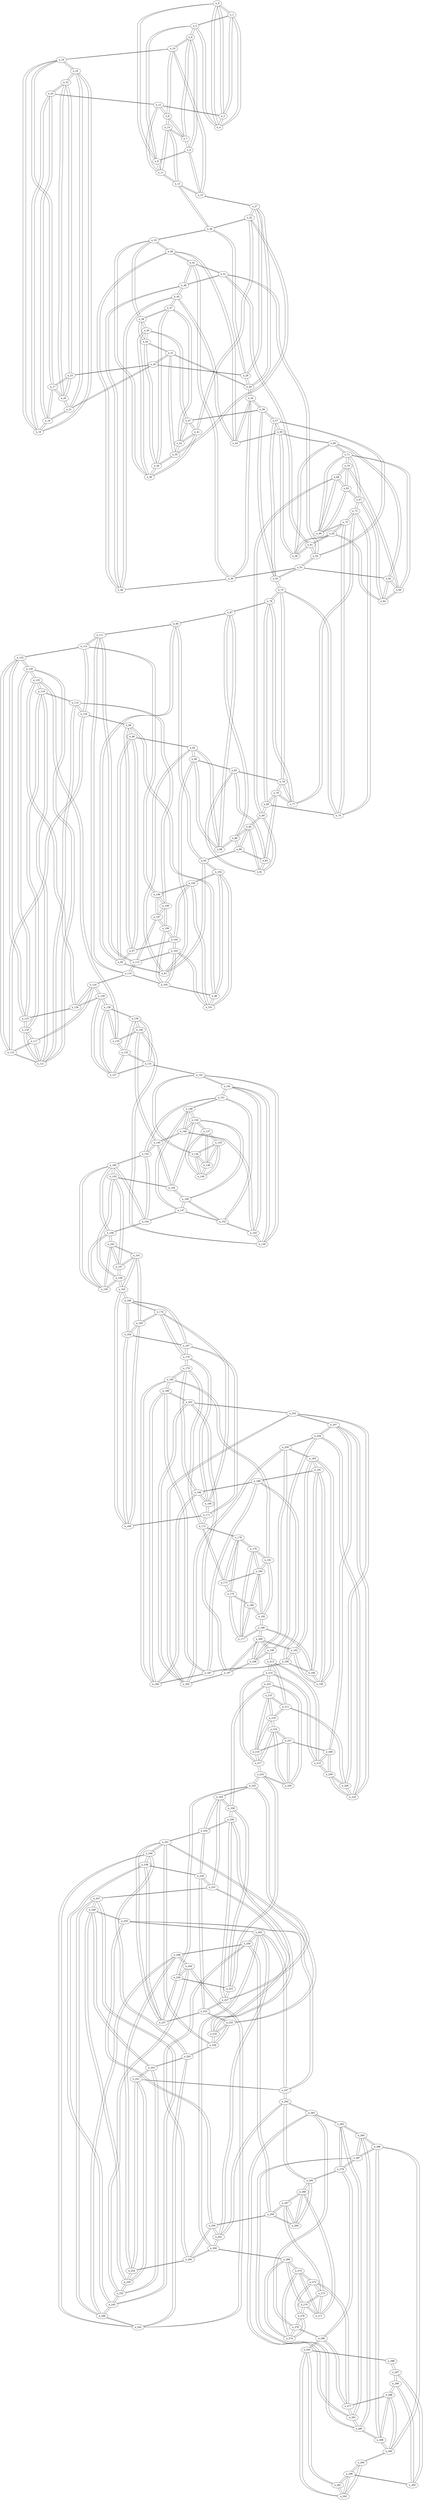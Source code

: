 graph g10 {
n_0--n_1
n_0--n_2
n_0--n_4
n_0--n_9
n_1--n_0
n_1--n_2
n_1--n_3
n_1--n_4
n_2--n_0
n_2--n_1
n_2--n_4
n_2--n_12
n_3--n_1
n_3--n_4
n_3--n_6
n_3--n_9
n_4--n_0
n_4--n_1
n_4--n_2
n_4--n_3
n_5--n_6
n_5--n_7
n_5--n_9
n_5--n_15
n_6--n_3
n_6--n_5
n_6--n_7
n_6--n_10
n_7--n_5
n_7--n_6
n_7--n_8
n_7--n_14
n_8--n_7
n_8--n_10
n_8--n_12
n_8--n_14
n_9--n_0
n_9--n_3
n_9--n_5
n_9--n_11
n_10--n_6
n_10--n_8
n_10--n_15
n_10--n_16
n_11--n_9
n_11--n_12
n_11--n_13
n_11--n_14
n_12--n_2
n_12--n_8
n_12--n_11
n_12--n_24
n_13--n_11
n_13--n_14
n_13--n_15
n_13--n_30
n_14--n_7
n_14--n_8
n_14--n_11
n_14--n_13
n_15--n_5
n_15--n_10
n_15--n_13
n_15--n_27
n_16--n_10
n_16--n_17
n_16--n_19
n_16--n_25
n_17--n_16
n_17--n_18
n_17--n_20
n_17--n_23
n_18--n_17
n_18--n_19
n_18--n_21
n_18--n_24
n_19--n_16
n_19--n_18
n_19--n_24
n_19--n_25
n_20--n_17
n_20--n_21
n_20--n_22
n_20--n_23
n_21--n_18
n_21--n_20
n_21--n_25
n_21--n_26
n_22--n_20
n_22--n_23
n_22--n_24
n_22--n_25
n_23--n_17
n_23--n_20
n_23--n_22
n_23--n_26
n_24--n_12
n_24--n_18
n_24--n_19
n_24--n_22
n_25--n_16
n_25--n_19
n_25--n_21
n_25--n_22
n_26--n_21
n_26--n_23
n_26--n_28
n_26--n_31
n_27--n_15
n_27--n_28
n_27--n_29
n_27--n_32
n_28--n_26
n_28--n_27
n_28--n_29
n_28--n_30
n_29--n_27
n_29--n_28
n_29--n_31
n_29--n_44
n_30--n_13
n_30--n_28
n_30--n_32
n_30--n_33
n_31--n_26
n_31--n_29
n_31--n_34
n_31--n_35
n_32--n_27
n_32--n_30
n_32--n_35
n_32--n_41
n_33--n_30
n_33--n_36
n_33--n_38
n_33--n_49
n_34--n_31
n_34--n_38
n_34--n_39
n_34--n_40
n_35--n_31
n_35--n_32
n_35--n_39
n_35--n_42
n_36--n_33
n_36--n_39
n_36--n_40
n_36--n_41
n_37--n_38
n_37--n_39
n_37--n_42
n_37--n_45
n_38--n_33
n_38--n_34
n_38--n_37
n_38--n_40
n_39--n_34
n_39--n_35
n_39--n_36
n_39--n_37
n_40--n_34
n_40--n_36
n_40--n_38
n_40--n_47
n_41--n_32
n_41--n_36
n_41--n_42
n_41--n_47
n_42--n_35
n_42--n_37
n_42--n_41
n_42--n_47
n_43--n_44
n_43--n_45
n_43--n_49
n_43--n_59
n_44--n_29
n_44--n_43
n_44--n_50
n_44--n_56
n_45--n_37
n_45--n_43
n_45--n_46
n_45--n_48
n_46--n_45
n_46--n_48
n_46--n_49
n_46--n_50
n_47--n_40
n_47--n_41
n_47--n_42
n_47--n_56
n_48--n_45
n_48--n_46
n_48--n_51
n_48--n_52
n_49--n_33
n_49--n_43
n_49--n_46
n_49--n_52
n_50--n_44
n_50--n_46
n_50--n_52
n_50--n_53
n_51--n_48
n_51--n_52
n_51--n_54
n_51--n_61
n_52--n_48
n_52--n_49
n_52--n_50
n_52--n_51
n_53--n_50
n_53--n_54
n_53--n_55
n_53--n_62
n_54--n_51
n_54--n_53
n_54--n_57
n_54--n_61
n_55--n_53
n_55--n_56
n_55--n_57
n_55--n_75
n_56--n_44
n_56--n_47
n_56--n_55
n_56--n_57
n_57--n_54
n_57--n_55
n_57--n_56
n_57--n_59
n_58--n_59
n_58--n_60
n_58--n_61
n_58--n_63
n_59--n_43
n_59--n_57
n_59--n_58
n_59--n_60
n_60--n_58
n_60--n_59
n_60--n_62
n_60--n_71
n_61--n_51
n_61--n_54
n_61--n_58
n_61--n_63
n_62--n_53
n_62--n_60
n_62--n_64
n_62--n_69
n_63--n_58
n_63--n_61
n_63--n_64
n_63--n_73
n_64--n_62
n_64--n_63
n_64--n_67
n_64--n_69
n_65--n_66
n_65--n_67
n_65--n_68
n_65--n_70
n_66--n_65
n_66--n_68
n_66--n_71
n_66--n_73
n_67--n_64
n_67--n_65
n_67--n_71
n_67--n_72
n_68--n_65
n_68--n_66
n_68--n_70
n_68--n_84
n_69--n_62
n_69--n_64
n_69--n_70
n_69--n_71
n_70--n_65
n_70--n_68
n_70--n_69
n_70--n_71
n_71--n_60
n_71--n_66
n_71--n_67
n_71--n_69
n_71--n_70
n_72--n_67
n_72--n_73
n_72--n_74
n_72--n_77
n_73--n_63
n_73--n_66
n_73--n_72
n_73--n_74
n_74--n_72
n_74--n_73
n_74--n_75
n_74--n_80
n_75--n_55
n_75--n_74
n_75--n_78
n_75--n_79
n_76--n_77
n_76--n_78
n_76--n_80
n_76--n_83
n_77--n_72
n_77--n_76
n_77--n_78
n_77--n_79
n_78--n_75
n_78--n_76
n_78--n_77
n_78--n_82
n_79--n_75
n_79--n_77
n_79--n_80
n_79--n_87
n_80--n_74
n_80--n_76
n_80--n_79
n_80--n_84
n_81--n_82
n_81--n_83
n_81--n_84
n_81--n_85
n_82--n_78
n_82--n_81
n_82--n_83
n_82--n_90
n_83--n_76
n_83--n_81
n_83--n_82
n_83--n_89
n_84--n_68
n_84--n_80
n_84--n_81
n_84--n_85
n_85--n_81
n_85--n_84
n_85--n_86
n_85--n_89
n_86--n_85
n_86--n_87
n_86--n_88
n_86--n_89
n_87--n_79
n_87--n_86
n_87--n_88
n_87--n_94
n_88--n_86
n_88--n_87
n_88--n_90
n_88--n_92
n_89--n_83
n_89--n_85
n_89--n_86
n_89--n_93
n_90--n_82
n_90--n_88
n_90--n_91
n_90--n_92
n_91--n_90
n_91--n_92
n_91--n_93
n_91--n_95
n_92--n_88
n_92--n_90
n_92--n_91
n_92--n_96
n_93--n_89
n_93--n_91
n_93--n_94
n_93--n_102
n_94--n_87
n_94--n_93
n_94--n_95
n_94--n_111
n_95--n_91
n_95--n_94
n_95--n_96
n_95--n_97
n_96--n_92
n_96--n_95
n_96--n_97
n_96--n_98
n_97--n_95
n_97--n_96
n_97--n_98
n_97--n_104
n_98--n_96
n_98--n_97
n_98--n_99
n_98--n_116
n_99--n_98
n_99--n_101
n_99--n_102
n_99--n_105
n_100--n_101
n_100--n_102
n_100--n_104
n_100--n_106
n_101--n_99
n_101--n_100
n_101--n_102
n_101--n_103
n_102--n_93
n_102--n_99
n_102--n_100
n_102--n_101
n_103--n_101
n_103--n_104
n_103--n_105
n_103--n_113
n_104--n_97
n_104--n_100
n_104--n_103
n_104--n_108
n_105--n_99
n_105--n_103
n_105--n_108
n_105--n_110
n_106--n_100
n_106--n_107
n_106--n_109
n_106--n_112
n_107--n_106
n_107--n_108
n_107--n_109
n_107--n_113
n_108--n_104
n_108--n_105
n_108--n_107
n_108--n_109
n_109--n_106
n_109--n_107
n_109--n_108
n_109--n_114
n_110--n_105
n_110--n_111
n_110--n_113
n_110--n_124
n_111--n_94
n_111--n_110
n_111--n_112
n_111--n_113
n_112--n_106
n_112--n_111
n_112--n_116
n_112--n_122
n_113--n_103
n_113--n_107
n_113--n_110
n_113--n_111
n_114--n_109
n_114--n_116
n_114--n_119
n_114--n_121
n_115--n_116
n_115--n_117
n_115--n_121
n_115--n_122
n_116--n_98
n_116--n_112
n_116--n_114
n_116--n_115
n_117--n_115
n_117--n_118
n_117--n_121
n_117--n_124
n_118--n_117
n_118--n_119
n_118--n_121
n_118--n_123
n_119--n_114
n_119--n_118
n_119--n_121
n_119--n_125
n_120--n_121
n_120--n_122
n_120--n_123
n_120--n_125
n_121--n_114
n_121--n_115
n_121--n_117
n_121--n_118
n_121--n_119
n_121--n_120
n_122--n_112
n_122--n_115
n_122--n_120
n_122--n_123
n_123--n_118
n_123--n_120
n_123--n_122
n_123--n_126
n_124--n_110
n_124--n_117
n_124--n_126
n_124--n_129
n_125--n_119
n_125--n_120
n_125--n_126
n_125--n_133
n_126--n_123
n_126--n_124
n_126--n_125
n_126--n_129
n_127--n_128
n_127--n_129
n_127--n_131
n_127--n_132
n_128--n_127
n_128--n_129
n_128--n_130
n_128--n_133
n_129--n_124
n_129--n_126
n_129--n_127
n_129--n_128
n_130--n_128
n_130--n_131
n_130--n_132
n_130--n_140
n_131--n_127
n_131--n_130
n_131--n_132
n_131--n_141
n_132--n_127
n_132--n_130
n_132--n_131
n_132--n_133
n_133--n_125
n_133--n_128
n_133--n_132
n_133--n_140
n_134--n_135
n_134--n_136
n_134--n_138
n_134--n_141
n_135--n_134
n_135--n_136
n_135--n_137
n_135--n_138
n_136--n_134
n_136--n_135
n_136--n_137
n_136--n_138
n_137--n_135
n_137--n_136
n_137--n_138
n_137--n_150
n_138--n_134
n_138--n_135
n_138--n_136
n_138--n_137
n_139--n_140
n_139--n_141
n_139--n_142
n_139--n_143
n_140--n_130
n_140--n_133
n_140--n_139
n_140--n_145
n_141--n_131
n_141--n_134
n_141--n_139
n_141--n_142
n_142--n_139
n_142--n_141
n_142--n_143
n_142--n_151
n_143--n_139
n_143--n_142
n_143--n_146
n_143--n_152
n_144--n_145
n_144--n_149
n_144--n_150
n_144--n_155
n_145--n_140
n_145--n_144
n_145--n_146
n_145--n_153
n_146--n_143
n_146--n_145
n_146--n_148
n_146--n_150
n_147--n_148
n_147--n_149
n_147--n_152
n_147--n_154
n_148--n_146
n_148--n_147
n_148--n_150
n_148--n_151
n_149--n_144
n_149--n_147
n_149--n_150
n_149--n_152
n_150--n_137
n_150--n_144
n_150--n_146
n_150--n_148
n_150--n_149
n_151--n_142
n_151--n_148
n_151--n_152
n_151--n_153
n_152--n_143
n_152--n_147
n_152--n_149
n_152--n_151
n_153--n_145
n_153--n_151
n_153--n_154
n_153--n_160
n_154--n_147
n_154--n_153
n_154--n_158
n_154--n_160
n_155--n_144
n_155--n_156
n_155--n_157
n_155--n_160
n_156--n_155
n_156--n_157
n_156--n_159
n_156--n_163
n_157--n_155
n_157--n_156
n_157--n_161
n_157--n_162
n_158--n_154
n_158--n_159
n_158--n_160
n_158--n_162
n_159--n_156
n_159--n_158
n_159--n_160
n_159--n_162
n_160--n_153
n_160--n_154
n_160--n_155
n_160--n_158
n_160--n_159
n_161--n_157
n_161--n_162
n_161--n_163
n_161--n_165
n_162--n_157
n_162--n_158
n_162--n_159
n_162--n_161
n_163--n_156
n_163--n_161
n_163--n_166
n_163--n_168
n_164--n_165
n_164--n_166
n_164--n_167
n_164--n_168
n_165--n_161
n_165--n_164
n_165--n_166
n_165--n_174
n_166--n_163
n_166--n_164
n_166--n_165
n_166--n_171
n_167--n_164
n_167--n_168
n_167--n_170
n_167--n_171
n_168--n_163
n_168--n_164
n_168--n_167
n_168--n_174
n_169--n_170
n_169--n_171
n_169--n_174
n_169--n_186
n_170--n_167
n_170--n_169
n_170--n_174
n_170--n_179
n_171--n_166
n_171--n_167
n_171--n_169
n_171--n_172
n_172--n_171
n_172--n_173
n_172--n_178
n_172--n_179
n_173--n_172
n_173--n_175
n_173--n_178
n_173--n_183
n_174--n_165
n_174--n_168
n_174--n_169
n_174--n_170
n_175--n_173
n_175--n_177
n_175--n_178
n_175--n_180
n_176--n_177
n_176--n_178
n_176--n_181
n_176--n_183
n_177--n_175
n_177--n_176
n_177--n_180
n_177--n_196
n_178--n_172
n_178--n_173
n_178--n_175
n_178--n_176
n_179--n_170
n_179--n_172
n_179--n_185
n_179--n_186
n_180--n_175
n_180--n_177
n_180--n_182
n_180--n_183
n_181--n_176
n_181--n_182
n_181--n_183
n_181--n_185
n_182--n_180
n_182--n_181
n_182--n_183
n_182--n_196
n_183--n_173
n_183--n_176
n_183--n_180
n_183--n_181
n_183--n_182
n_184--n_185
n_184--n_186
n_184--n_187
n_184--n_189
n_185--n_179
n_185--n_181
n_185--n_184
n_185--n_189
n_186--n_169
n_186--n_179
n_186--n_184
n_186--n_188
n_187--n_184
n_187--n_188
n_187--n_189
n_187--n_190
n_188--n_186
n_188--n_187
n_188--n_190
n_188--n_191
n_189--n_184
n_189--n_185
n_189--n_187
n_189--n_201
n_190--n_187
n_190--n_188
n_190--n_192
n_190--n_194
n_191--n_188
n_191--n_193
n_191--n_194
n_191--n_195
n_192--n_190
n_192--n_193
n_192--n_195
n_192--n_200
n_193--n_191
n_193--n_192
n_193--n_195
n_193--n_205
n_194--n_190
n_194--n_191
n_194--n_195
n_194--n_196
n_195--n_191
n_195--n_192
n_195--n_193
n_195--n_194
n_196--n_177
n_196--n_182
n_196--n_194
n_196--n_200
n_197--n_198
n_197--n_200
n_197--n_201
n_197--n_203
n_198--n_197
n_198--n_199
n_198--n_200
n_198--n_205
n_199--n_198
n_199--n_200
n_199--n_204
n_199--n_213
n_200--n_192
n_200--n_196
n_200--n_197
n_200--n_198
n_200--n_199
n_201--n_189
n_201--n_197
n_201--n_202
n_201--n_203
n_202--n_201
n_202--n_203
n_202--n_206
n_202--n_207
n_203--n_197
n_203--n_201
n_203--n_202
n_203--n_205
n_204--n_199
n_204--n_205
n_204--n_207
n_204--n_210
n_205--n_193
n_205--n_198
n_205--n_203
n_205--n_204
n_206--n_202
n_206--n_209
n_206--n_210
n_206--n_211
n_207--n_202
n_207--n_204
n_207--n_208
n_207--n_210
n_208--n_207
n_208--n_209
n_208--n_212
n_208--n_221
n_209--n_206
n_209--n_208
n_209--n_210
n_209--n_212
n_210--n_204
n_210--n_206
n_210--n_207
n_210--n_209
n_211--n_206
n_211--n_213
n_211--n_215
n_211--n_216
n_212--n_208
n_212--n_209
n_212--n_213
n_212--n_214
n_213--n_199
n_213--n_211
n_213--n_212
n_213--n_214
n_214--n_212
n_214--n_213
n_214--n_217
n_214--n_222
n_215--n_211
n_215--n_216
n_215--n_218
n_215--n_222
n_216--n_211
n_216--n_215
n_216--n_218
n_216--n_219
n_217--n_214
n_217--n_218
n_217--n_219
n_217--n_224
n_218--n_215
n_218--n_216
n_218--n_217
n_218--n_221
n_219--n_216
n_219--n_217
n_219--n_220
n_219--n_221
n_220--n_219
n_220--n_221
n_220--n_222
n_220--n_224
n_221--n_208
n_221--n_218
n_221--n_219
n_221--n_220
n_222--n_214
n_222--n_215
n_222--n_220
n_222--n_228
n_223--n_224
n_223--n_227
n_223--n_228
n_223--n_236
n_224--n_217
n_224--n_220
n_224--n_223
n_224--n_225
n_225--n_224
n_225--n_227
n_225--n_229
n_225--n_236
n_226--n_227
n_226--n_228
n_226--n_232
n_226--n_234
n_227--n_223
n_227--n_225
n_227--n_226
n_227--n_233
n_228--n_222
n_228--n_223
n_228--n_226
n_228--n_229
n_229--n_225
n_229--n_228
n_229--n_231
n_229--n_234
n_230--n_231
n_230--n_233
n_230--n_234
n_230--n_238
n_231--n_229
n_231--n_230
n_231--n_232
n_231--n_247
n_232--n_226
n_232--n_231
n_232--n_235
n_232--n_239
n_233--n_227
n_233--n_230
n_233--n_235
n_233--n_237
n_234--n_226
n_234--n_229
n_234--n_230
n_234--n_241
n_235--n_232
n_235--n_233
n_235--n_239
n_235--n_241
n_236--n_223
n_236--n_225
n_236--n_237
n_236--n_244
n_237--n_233
n_237--n_236
n_237--n_238
n_237--n_241
n_238--n_230
n_238--n_237
n_238--n_240
n_238--n_245
n_239--n_232
n_239--n_235
n_239--n_241
n_239--n_243
n_240--n_238
n_240--n_241
n_240--n_242
n_240--n_243
n_241--n_234
n_241--n_235
n_241--n_237
n_241--n_239
n_241--n_240
n_242--n_240
n_242--n_243
n_242--n_244
n_242--n_246
n_243--n_239
n_243--n_240
n_243--n_242
n_243--n_253
n_244--n_236
n_244--n_242
n_244--n_248
n_244--n_252
n_245--n_238
n_245--n_246
n_245--n_247
n_245--n_252
n_246--n_242
n_246--n_245
n_246--n_247
n_246--n_248
n_247--n_231
n_247--n_245
n_247--n_246
n_247--n_249
n_248--n_244
n_248--n_246
n_248--n_254
n_248--n_258
n_249--n_247
n_249--n_250
n_249--n_253
n_249--n_255
n_250--n_249
n_250--n_251
n_250--n_252
n_250--n_254
n_251--n_250
n_251--n_253
n_251--n_254
n_251--n_257
n_252--n_244
n_252--n_245
n_252--n_250
n_252--n_253
n_253--n_243
n_253--n_249
n_253--n_251
n_253--n_252
n_254--n_248
n_254--n_250
n_254--n_251
n_254--n_263
n_255--n_249
n_255--n_256
n_255--n_257
n_255--n_262
n_256--n_255
n_256--n_259
n_256--n_261
n_256--n_263
n_257--n_251
n_257--n_255
n_257--n_262
n_257--n_264
n_258--n_248
n_258--n_259
n_258--n_262
n_258--n_263
n_259--n_256
n_259--n_258
n_259--n_267
n_259--n_268
n_260--n_261
n_260--n_262
n_260--n_263
n_260--n_269
n_261--n_256
n_261--n_260
n_261--n_262
n_261--n_264
n_262--n_255
n_262--n_257
n_262--n_258
n_262--n_260
n_262--n_261
n_263--n_254
n_263--n_256
n_263--n_258
n_263--n_260
n_264--n_257
n_264--n_261
n_264--n_265
n_264--n_283
n_265--n_264
n_265--n_266
n_265--n_268
n_265--n_278
n_266--n_265
n_266--n_267
n_266--n_268
n_266--n_271
n_267--n_259
n_267--n_266
n_267--n_268
n_267--n_273
n_268--n_259
n_268--n_265
n_268--n_266
n_268--n_267
n_269--n_260
n_269--n_270
n_269--n_274
n_269--n_275
n_270--n_269
n_270--n_271
n_270--n_273
n_270--n_276
n_271--n_266
n_271--n_270
n_271--n_273
n_271--n_275
n_272--n_273
n_272--n_275
n_272--n_276
n_272--n_277
n_273--n_267
n_273--n_270
n_273--n_271
n_273--n_272
n_274--n_269
n_274--n_275
n_274--n_276
n_274--n_279
n_275--n_269
n_275--n_271
n_275--n_272
n_275--n_274
n_276--n_270
n_276--n_272
n_276--n_274
n_276--n_279
n_277--n_272
n_277--n_280
n_277--n_281
n_277--n_288
n_278--n_265
n_278--n_280
n_278--n_282
n_278--n_287
n_279--n_274
n_279--n_276
n_279--n_280
n_279--n_283
n_280--n_277
n_280--n_278
n_280--n_279
n_280--n_293
n_281--n_277
n_281--n_282
n_281--n_283
n_281--n_285
n_282--n_278
n_282--n_281
n_282--n_283
n_282--n_284
n_283--n_264
n_283--n_279
n_283--n_281
n_283--n_282
n_284--n_282
n_284--n_285
n_284--n_286
n_284--n_287
n_285--n_281
n_285--n_284
n_285--n_287
n_285--n_289
n_286--n_284
n_286--n_287
n_286--n_289
n_286--n_290
n_287--n_278
n_287--n_284
n_287--n_285
n_287--n_286
n_288--n_277
n_288--n_289
n_288--n_290
n_288--n_299
n_289--n_285
n_289--n_286
n_289--n_288
n_289--n_290
n_290--n_286
n_290--n_288
n_290--n_289
n_290--n_294
n_291--n_292
n_291--n_293
n_291--n_296
n_292--n_291
n_292--n_293
n_292--n_294
n_292--n_296
n_293--n_280
n_293--n_291
n_293--n_292
n_293--n_298
n_294--n_290
n_294--n_292
n_294--n_296
n_295--n_296
n_295--n_297
n_295--n_299
n_296--n_291
n_296--n_292
n_296--n_294
n_296--n_295
n_297--n_295
n_297--n_298
n_297--n_299
n_298--n_293
n_298--n_297
n_299--n_288
n_299--n_295
n_299--n_297
}